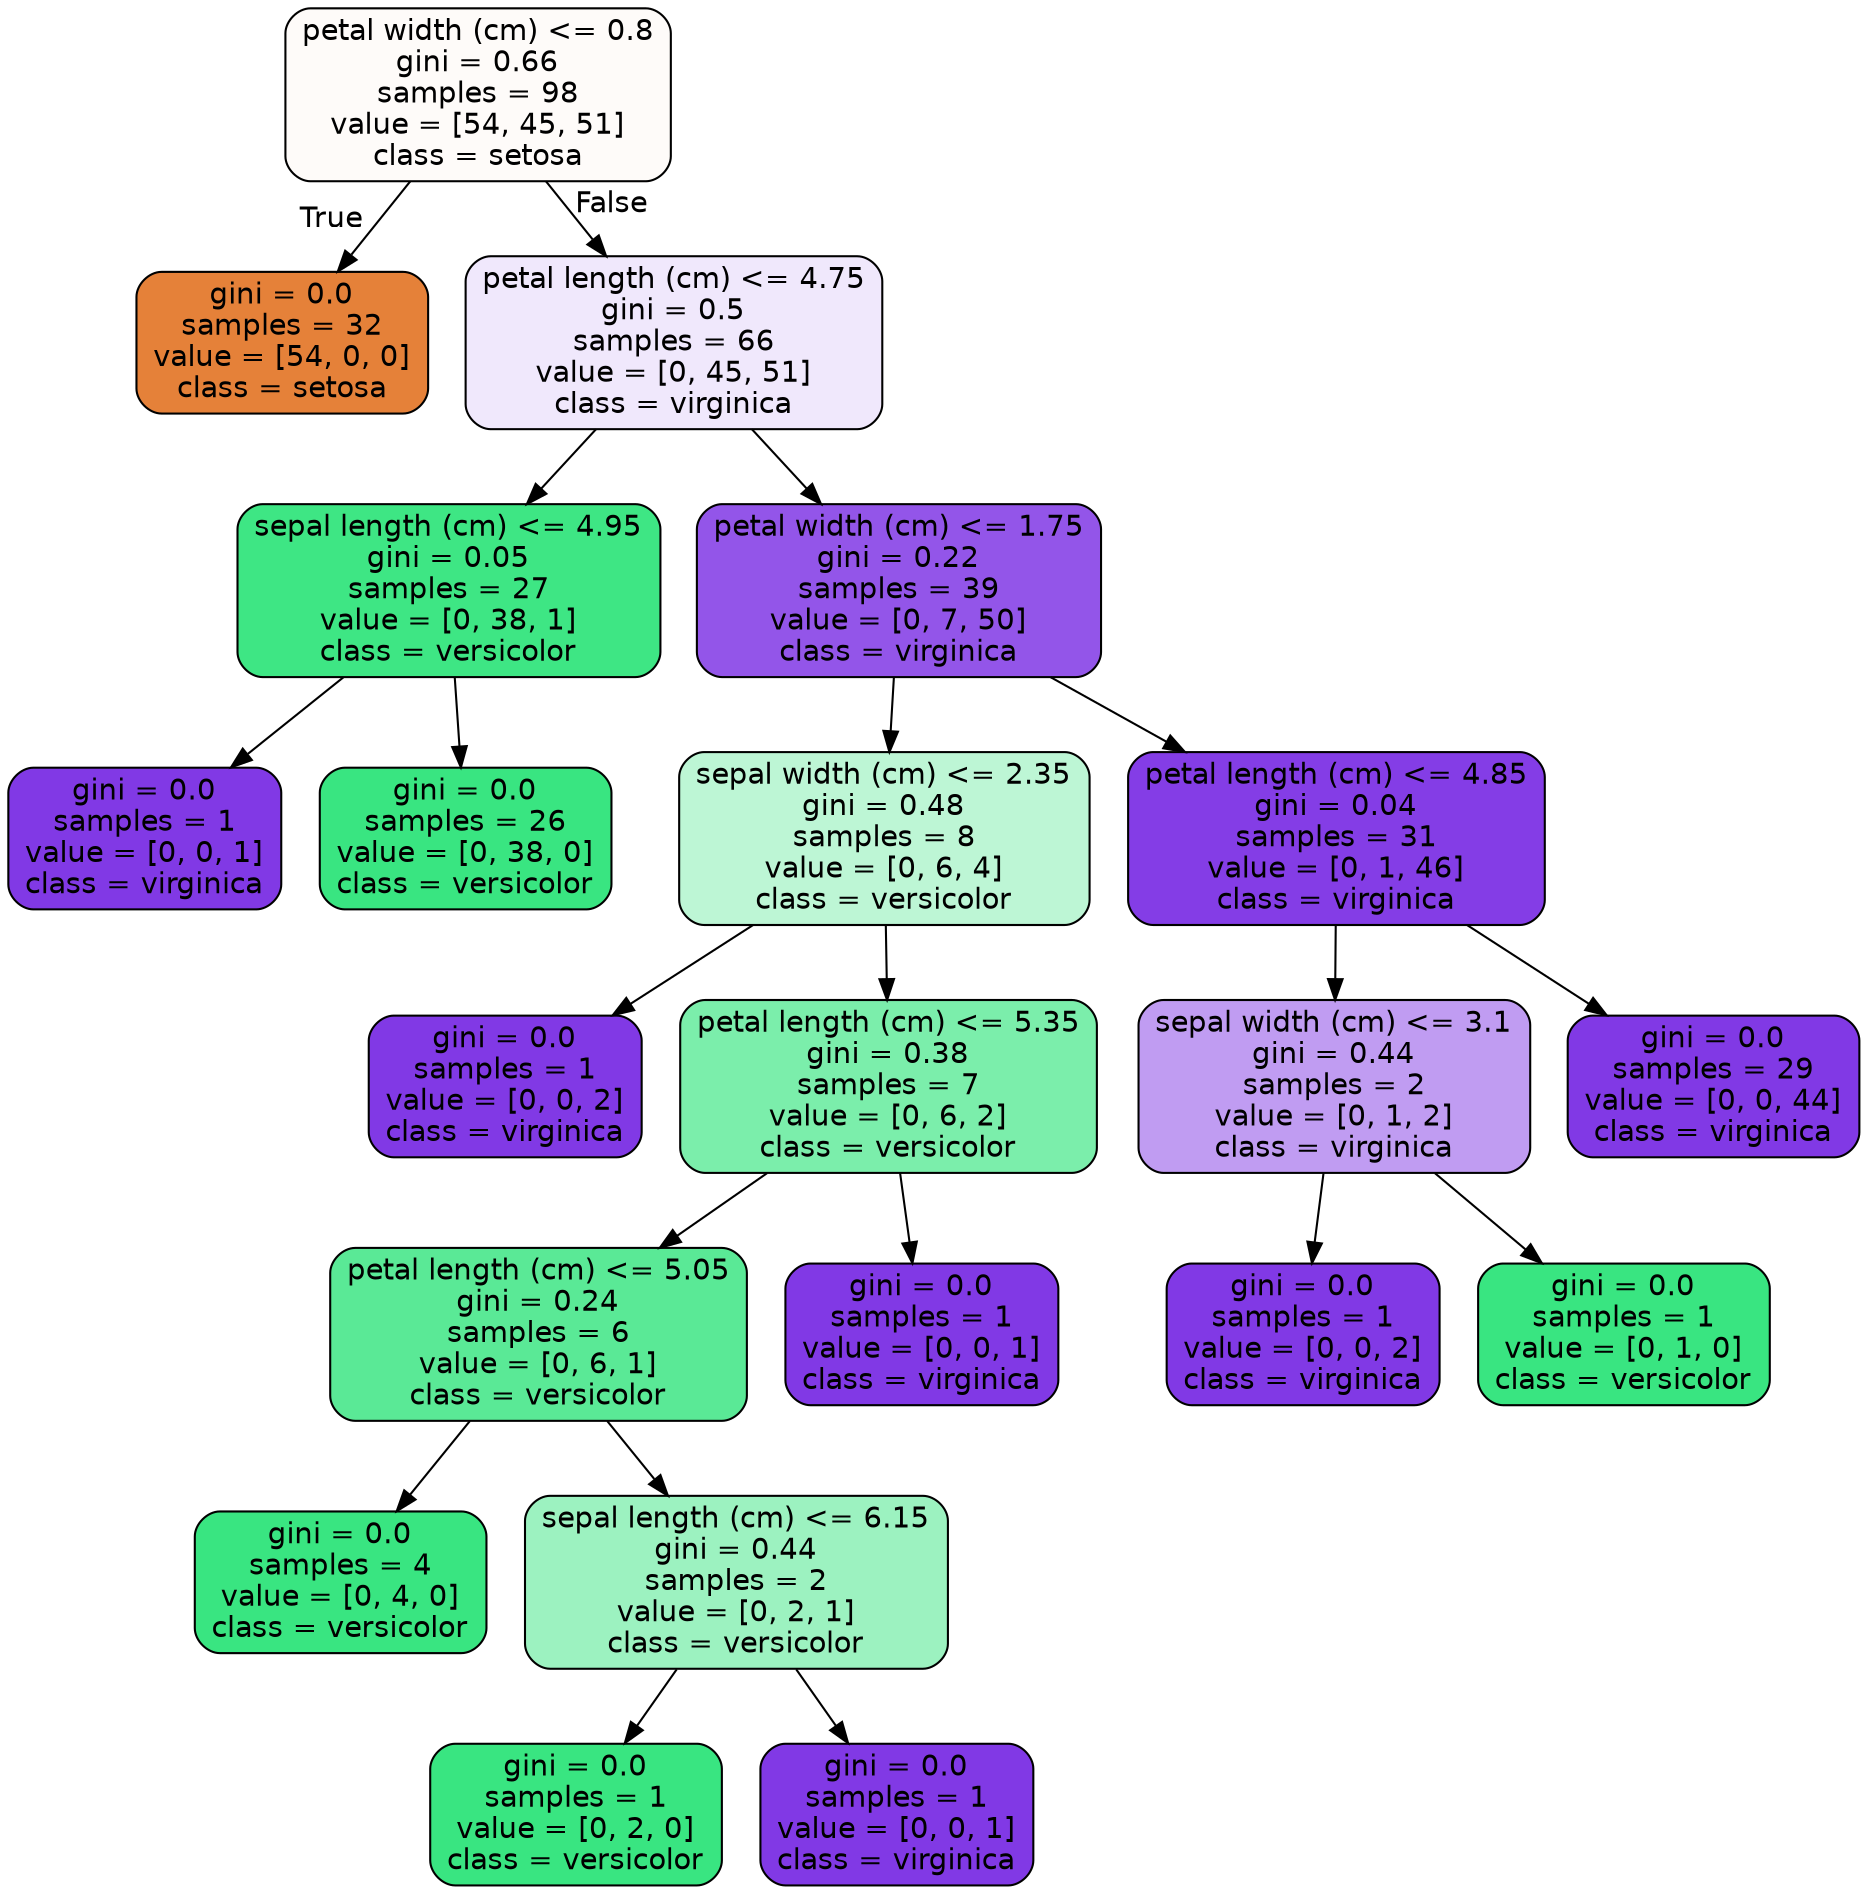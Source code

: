digraph Tree {
node [shape=box, style="filled, rounded", color="black", fontname="helvetica"] ;
edge [fontname="helvetica"] ;
0 [label="petal width (cm) <= 0.8\ngini = 0.66\nsamples = 98\nvalue = [54, 45, 51]\nclass = setosa", fillcolor="#fefbf9"] ;
1 [label="gini = 0.0\nsamples = 32\nvalue = [54, 0, 0]\nclass = setosa", fillcolor="#e58139"] ;
0 -> 1 [labeldistance=2.5, labelangle=45, headlabel="True"] ;
2 [label="petal length (cm) <= 4.75\ngini = 0.5\nsamples = 66\nvalue = [0, 45, 51]\nclass = virginica", fillcolor="#f0e8fc"] ;
0 -> 2 [labeldistance=2.5, labelangle=-45, headlabel="False"] ;
3 [label="sepal length (cm) <= 4.95\ngini = 0.05\nsamples = 27\nvalue = [0, 38, 1]\nclass = versicolor", fillcolor="#3ee684"] ;
2 -> 3 ;
4 [label="gini = 0.0\nsamples = 1\nvalue = [0, 0, 1]\nclass = virginica", fillcolor="#8139e5"] ;
3 -> 4 ;
5 [label="gini = 0.0\nsamples = 26\nvalue = [0, 38, 0]\nclass = versicolor", fillcolor="#39e581"] ;
3 -> 5 ;
6 [label="petal width (cm) <= 1.75\ngini = 0.22\nsamples = 39\nvalue = [0, 7, 50]\nclass = virginica", fillcolor="#9355e9"] ;
2 -> 6 ;
7 [label="sepal width (cm) <= 2.35\ngini = 0.48\nsamples = 8\nvalue = [0, 6, 4]\nclass = versicolor", fillcolor="#bdf6d5"] ;
6 -> 7 ;
8 [label="gini = 0.0\nsamples = 1\nvalue = [0, 0, 2]\nclass = virginica", fillcolor="#8139e5"] ;
7 -> 8 ;
9 [label="petal length (cm) <= 5.35\ngini = 0.38\nsamples = 7\nvalue = [0, 6, 2]\nclass = versicolor", fillcolor="#7beeab"] ;
7 -> 9 ;
10 [label="petal length (cm) <= 5.05\ngini = 0.24\nsamples = 6\nvalue = [0, 6, 1]\nclass = versicolor", fillcolor="#5ae996"] ;
9 -> 10 ;
11 [label="gini = 0.0\nsamples = 4\nvalue = [0, 4, 0]\nclass = versicolor", fillcolor="#39e581"] ;
10 -> 11 ;
12 [label="sepal length (cm) <= 6.15\ngini = 0.44\nsamples = 2\nvalue = [0, 2, 1]\nclass = versicolor", fillcolor="#9cf2c0"] ;
10 -> 12 ;
13 [label="gini = 0.0\nsamples = 1\nvalue = [0, 2, 0]\nclass = versicolor", fillcolor="#39e581"] ;
12 -> 13 ;
14 [label="gini = 0.0\nsamples = 1\nvalue = [0, 0, 1]\nclass = virginica", fillcolor="#8139e5"] ;
12 -> 14 ;
15 [label="gini = 0.0\nsamples = 1\nvalue = [0, 0, 1]\nclass = virginica", fillcolor="#8139e5"] ;
9 -> 15 ;
16 [label="petal length (cm) <= 4.85\ngini = 0.04\nsamples = 31\nvalue = [0, 1, 46]\nclass = virginica", fillcolor="#843de6"] ;
6 -> 16 ;
17 [label="sepal width (cm) <= 3.1\ngini = 0.44\nsamples = 2\nvalue = [0, 1, 2]\nclass = virginica", fillcolor="#c09cf2"] ;
16 -> 17 ;
18 [label="gini = 0.0\nsamples = 1\nvalue = [0, 0, 2]\nclass = virginica", fillcolor="#8139e5"] ;
17 -> 18 ;
19 [label="gini = 0.0\nsamples = 1\nvalue = [0, 1, 0]\nclass = versicolor", fillcolor="#39e581"] ;
17 -> 19 ;
20 [label="gini = 0.0\nsamples = 29\nvalue = [0, 0, 44]\nclass = virginica", fillcolor="#8139e5"] ;
16 -> 20 ;
}